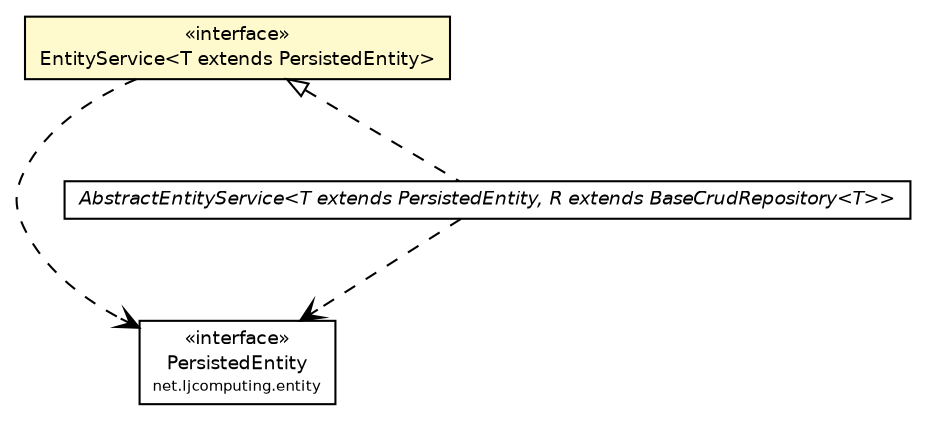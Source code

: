 #!/usr/local/bin/dot
#
# Class diagram 
# Generated by UMLGraph version R5_6 (http://www.umlgraph.org/)
#

digraph G {
	edge [fontname="Helvetica",fontsize=10,labelfontname="Helvetica",labelfontsize=10];
	node [fontname="Helvetica",fontsize=10,shape=plaintext];
	nodesep=0.25;
	ranksep=0.5;
	// net.ljcomputing.entity.PersistedEntity
	c85 [label=<<table title="net.ljcomputing.entity.PersistedEntity" border="0" cellborder="1" cellspacing="0" cellpadding="2" port="p" href="../entity/PersistedEntity.html">
		<tr><td><table border="0" cellspacing="0" cellpadding="1">
<tr><td align="center" balign="center"> &#171;interface&#187; </td></tr>
<tr><td align="center" balign="center"> PersistedEntity </td></tr>
<tr><td align="center" balign="center"><font point-size="7.0"> net.ljcomputing.entity </font></td></tr>
		</table></td></tr>
		</table>>, URL="../entity/PersistedEntity.html", fontname="Helvetica", fontcolor="black", fontsize=9.0];
	// net.ljcomputing.service.AbstractEntityService<T extends net.ljcomputing.entity.PersistedEntity, R extends net.ljcomputing.repository.BaseCrudRepository<T>>
	c86 [label=<<table title="net.ljcomputing.service.AbstractEntityService" border="0" cellborder="1" cellspacing="0" cellpadding="2" port="p" href="./AbstractEntityService.html">
		<tr><td><table border="0" cellspacing="0" cellpadding="1">
<tr><td align="center" balign="center"><font face="Helvetica-Oblique"> AbstractEntityService&lt;T extends PersistedEntity, R extends BaseCrudRepository&lt;T&gt;&gt; </font></td></tr>
		</table></td></tr>
		</table>>, URL="./AbstractEntityService.html", fontname="Helvetica", fontcolor="black", fontsize=9.0];
	// net.ljcomputing.service.EntityService<T extends net.ljcomputing.entity.PersistedEntity>
	c87 [label=<<table title="net.ljcomputing.service.EntityService" border="0" cellborder="1" cellspacing="0" cellpadding="2" port="p" bgcolor="lemonChiffon" href="./EntityService.html">
		<tr><td><table border="0" cellspacing="0" cellpadding="1">
<tr><td align="center" balign="center"> &#171;interface&#187; </td></tr>
<tr><td align="center" balign="center"> EntityService&lt;T extends PersistedEntity&gt; </td></tr>
		</table></td></tr>
		</table>>, URL="./EntityService.html", fontname="Helvetica", fontcolor="black", fontsize=9.0];
	//net.ljcomputing.service.AbstractEntityService<T extends net.ljcomputing.entity.PersistedEntity, R extends net.ljcomputing.repository.BaseCrudRepository<T>> implements net.ljcomputing.service.EntityService<T extends net.ljcomputing.entity.PersistedEntity>
	c87:p -> c86:p [dir=back,arrowtail=empty,style=dashed];
	// net.ljcomputing.service.AbstractEntityService<T extends net.ljcomputing.entity.PersistedEntity, R extends net.ljcomputing.repository.BaseCrudRepository<T>> DEPEND net.ljcomputing.entity.PersistedEntity
	c86:p -> c85:p [taillabel="", label="", headlabel="", fontname="Helvetica", fontcolor="black", fontsize=10.0, color="black", arrowhead=open, style=dashed];
	// net.ljcomputing.service.EntityService<T extends net.ljcomputing.entity.PersistedEntity> DEPEND net.ljcomputing.entity.PersistedEntity
	c87:p -> c85:p [taillabel="", label="", headlabel="", fontname="Helvetica", fontcolor="black", fontsize=10.0, color="black", arrowhead=open, style=dashed];
}

